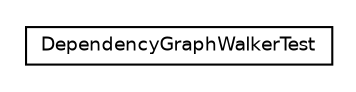 #!/usr/local/bin/dot
#
# Class diagram 
# Generated by UmlGraph version 4.6 (http://www.spinellis.gr/sw/umlgraph)
#

digraph G {
	edge [fontname="Helvetica",fontsize=10,labelfontname="Helvetica",labelfontsize=10];
	node [fontname="Helvetica",fontsize=10,shape=plaintext];
	// org.apache.maven.archiva.dependency.graph.walk.DependencyGraphWalkerTest
	c7660 [label=<<table border="0" cellborder="1" cellspacing="0" cellpadding="2" port="p" href="./DependencyGraphWalkerTest.html">
		<tr><td><table border="0" cellspacing="0" cellpadding="1">
			<tr><td> DependencyGraphWalkerTest </td></tr>
		</table></td></tr>
		</table>>, fontname="Helvetica", fontcolor="black", fontsize=9.0];
}

